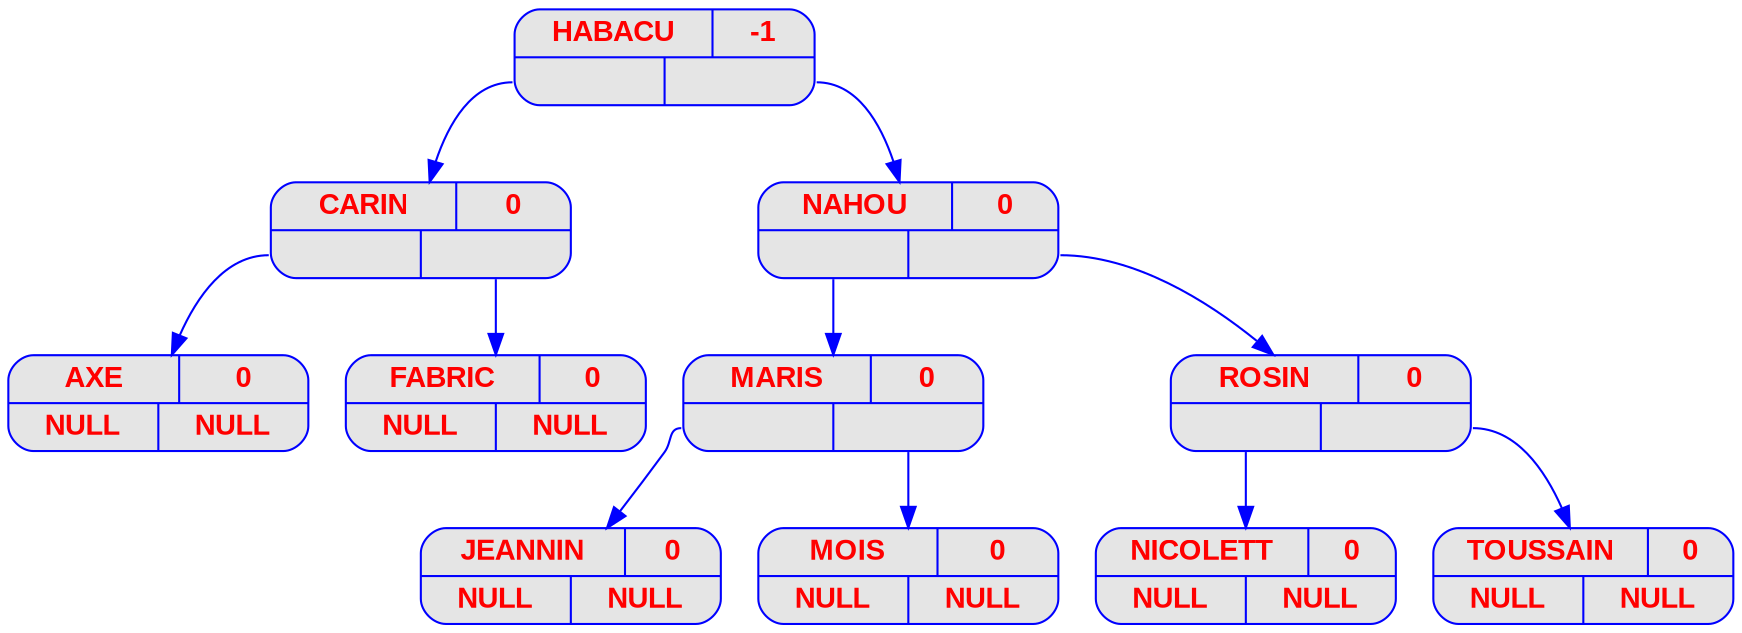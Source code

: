 digraph prenoms {
	node [
		fontname  = "Arial bold" 
		fontsize  = "14"
		fontcolor = "red"
		style     = "rounded, filled"
		shape     = "record"
		fillcolor = "grey90"
		color     = "blue"
		width     = "2"
	]

	edge [
		color     = "blue"
	]

	HABACU [label = "{{<c> HABACU | <b> -1} | { <g> | <d>}}"];
	HABACU:g -> CARIN;
	CARIN [label = "{{<c> CARIN | <b> 0} | { <g> | <d>}}"];
	CARIN:g -> AXE;
	AXE [label = "{{<c> AXE | <b> 0} | { <g> | <d>}}"];
	AXE [label = "{{<c> AXE | <b> 0} | { <g> NULL | <d> NULL}}"];
	CARIN:d -> FABRIC;
	FABRIC [label = "{{<c> FABRIC | <b> 0} | { <g> | <d>}}"];
	FABRIC [label = "{{<c> FABRIC | <b> 0} | { <g> NULL | <d> NULL}}"];
	HABACU:d -> NAHOU;
	NAHOU [label = "{{<c> NAHOU | <b> 0} | { <g> | <d>}}"];
	NAHOU:g -> MARIS;
	MARIS [label = "{{<c> MARIS | <b> 0} | { <g> | <d>}}"];
	MARIS:g -> JEANNIN;
	JEANNIN [label = "{{<c> JEANNIN | <b> 0} | { <g> | <d>}}"];
	JEANNIN [label = "{{<c> JEANNIN | <b> 0} | { <g> NULL | <d> NULL}}"];
	MARIS:d -> MOIS;
	MOIS [label = "{{<c> MOIS | <b> 0} | { <g> | <d>}}"];
	MOIS [label = "{{<c> MOIS | <b> 0} | { <g> NULL | <d> NULL}}"];
	NAHOU:d -> ROSIN;
	ROSIN [label = "{{<c> ROSIN | <b> 0} | { <g> | <d>}}"];
	ROSIN:g -> NICOLETT;
	NICOLETT [label = "{{<c> NICOLETT | <b> 0} | { <g> | <d>}}"];
	NICOLETT [label = "{{<c> NICOLETT | <b> 0} | { <g> NULL | <d> NULL}}"];
	ROSIN:d -> TOUSSAIN;
	TOUSSAIN [label = "{{<c> TOUSSAIN | <b> 0} | { <g> | <d>}}"];
	TOUSSAIN [label = "{{<c> TOUSSAIN | <b> 0} | { <g> NULL | <d> NULL}}"];
}

